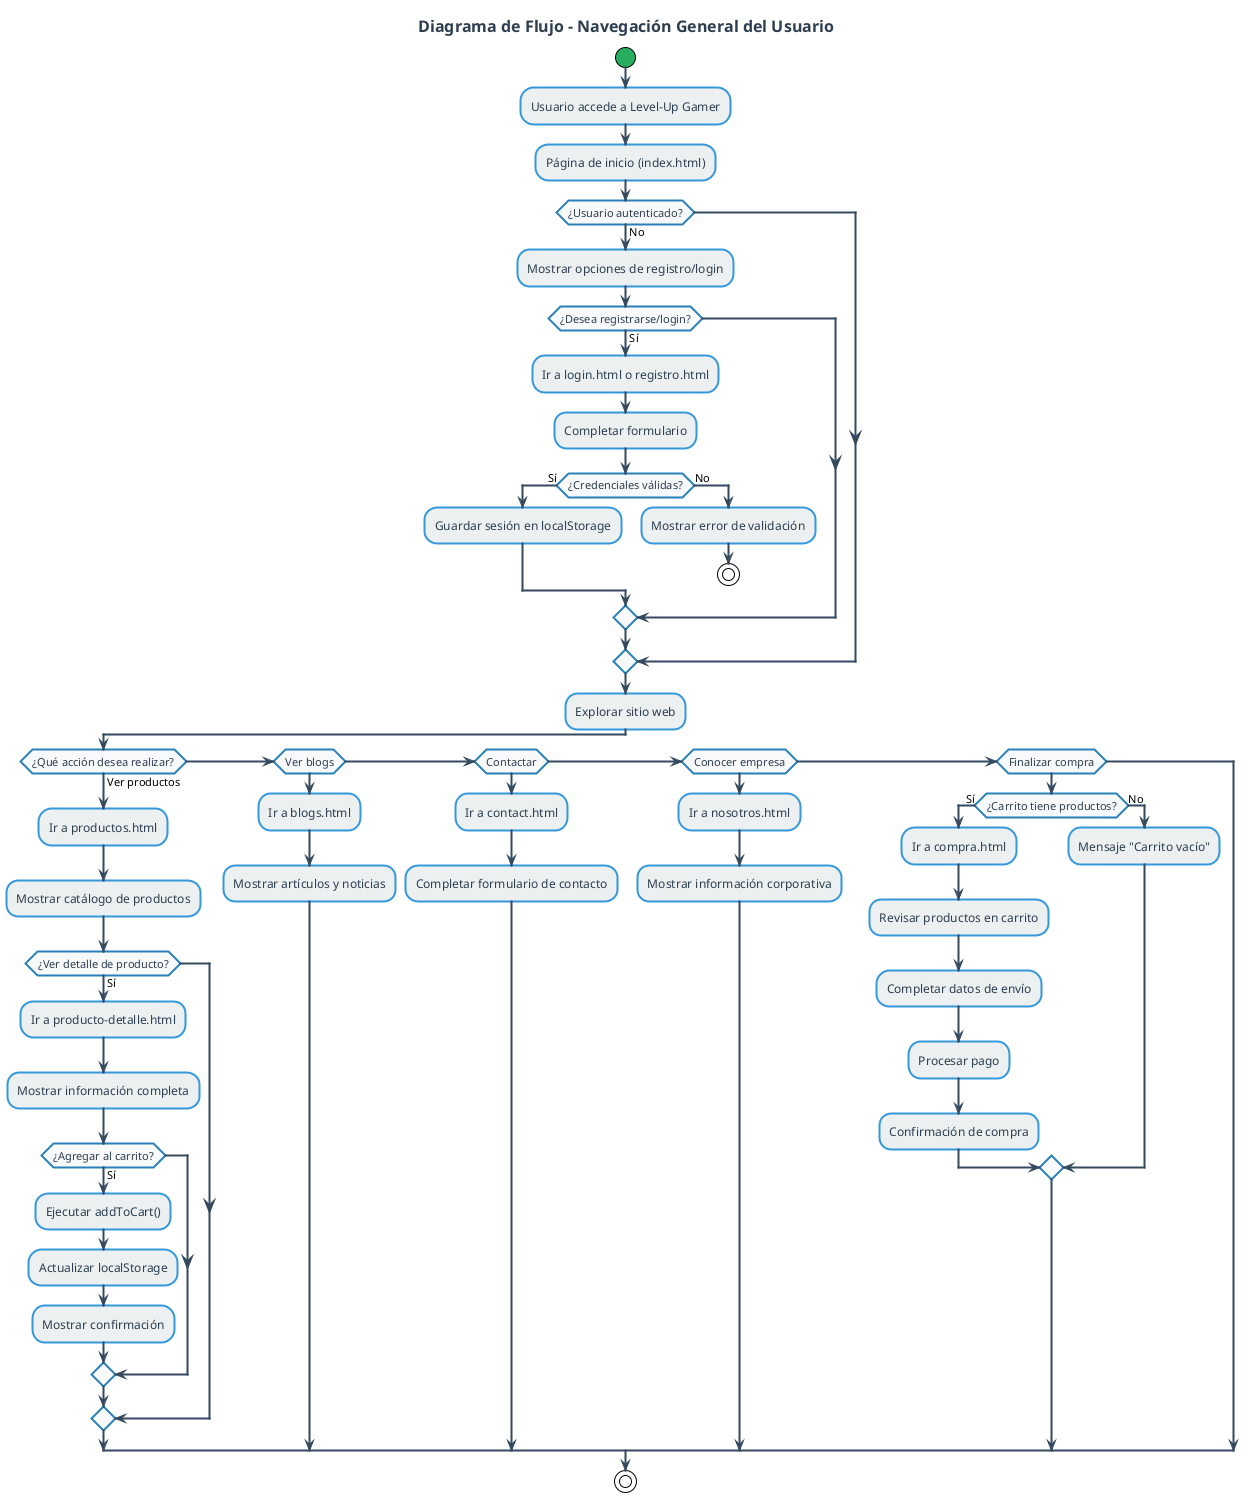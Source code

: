 @startuml flujo-usuario-general
title Diagrama de Flujo - Navegación General del Usuario

!theme plain
skinparam backgroundColor white
skinparam titleFontColor #2c3e50
skinparam titleFontSize 16
skinparam titleFontStyle bold

skinparam defaultTextColor #2c3e50
skinparam activityBackgroundColor #ecf0f1
skinparam activityBorderColor #3498db
skinparam activityBorderThickness 2
skinparam activityFontColor #2c3e50
skinparam activityFontStyle normal

skinparam activityStartColor #27ae60
skinparam activityEndColor #e74c3c

skinparam activityDiamondBackgroundColor #f8f9fa
skinparam activityDiamondBorderColor #2980b9
skinparam activityDiamondFontColor #2c3e50

skinparam ArrowColor #34495e
skinparam ArrowThickness 2

skinparam noteBackgroundColor #eaf2f8
skinparam noteBorderColor #2980b9
skinparam noteFontColor #2c3e50

start
:Usuario accede a Level-Up Gamer;
:Página de inicio (index.html);

if (¿Usuario autenticado?) then (No)
    :Mostrar opciones de registro/login;
    if (¿Desea registrarse/login?) then (Sí)
        :Ir a login.html o registro.html;
        :Completar formulario;
        if (¿Credenciales válidas?) then (Sí)
            :Guardar sesión en localStorage;
        else (No)
            :Mostrar error de validación;
            stop
        endif
    endif
endif

:Explorar sitio web;

if (¿Qué acción desea realizar?) then (Ver productos)
    :Ir a productos.html;
    :Mostrar catálogo de productos;
    if (¿Ver detalle de producto?) then (Sí)
        :Ir a producto-detalle.html;
        :Mostrar información completa;
        if (¿Agregar al carrito?) then (Sí)
            :Ejecutar addToCart();
            :Actualizar localStorage;
            :Mostrar confirmación;
        endif
    endif
elseif (Ver blogs) then
    :Ir a blogs.html;
    :Mostrar artículos y noticias;
elseif (Contactar) then
    :Ir a contact.html;
    :Completar formulario de contacto;
elseif (Conocer empresa) then
    :Ir a nosotros.html;
    :Mostrar información corporativa;
elseif (Finalizar compra) then
    if (¿Carrito tiene productos?) then (Sí)
        :Ir a compra.html;
        :Revisar productos en carrito;
        :Completar datos de envío;
        :Procesar pago;
        :Confirmación de compra;
    else (No)
        :Mensaje "Carrito vacío";
    endif
endif

stop
@enduml

@startuml flujo-admin
title Diagrama de Flujo - Panel de Administración

!theme plain
skinparam backgroundColor white
skinparam titleFontColor #2c3e50
skinparam titleFontSize 16
skinparam titleFontStyle bold

skinparam defaultTextColor #2c3e50
skinparam activityBackgroundColor #ecf0f1
skinparam activityBorderColor #3498db
skinparam activityBorderThickness 2
skinparam activityFontColor #2c3e50
skinparam activityFontStyle normal

skinparam activityStartColor #27ae60
skinparam activityEndColor #e74c3c

skinparam activityDiamondBackgroundColor #f8f9fa
skinparam activityDiamondBorderColor #2980b9
skinparam activityDiamondFontColor #2c3e50

skinparam ArrowColor #34495e
skinparam ArrowThickness 2

skinparam noteBackgroundColor #eaf2f8
skinparam noteBorderColor #2980b9
skinparam noteFontColor #2c3e50

start
:Administrador accede al panel;
:Verificar autenticación (auth.js);

if (¿Rol = 'admin'?) then (No)
    :Mostrar "Acceso denegado";
    :Redirigir a login.html;
    stop
else (Sí)
    :Cargar admin/index.html;
    :Mostrar dashboard principal;
endif

if (¿Qué gestionar?) then (Productos)
    :Ir a productos-list.html;
    :Mostrar tabla de productos;
    if (¿Acción deseada?) then (Nuevo)
        :Ir a producto-nuevo.html;
        :Completar formulario;
        :Validar datos;
        :Guardar producto;
    elseif (Editar) then
        :Cargar datos del producto;
        :Mostrar formulario de edición;
        :Actualizar información;
    elseif (Eliminar) then
        :Confirmar eliminación;
        :Remover producto;
    endif
elseif (Usuarios) then
    :Ir a usuarios-list.html;
    :Mostrar tabla de usuarios;
    if (¿Acción deseada?) then (Nuevo)
        :Ir a usuario-nuevo.html;
        :Crear cuenta de usuario;
    elseif (Editar) then
        :Ir a usuario-editar.html;
        :Modificar datos del usuario;
    endif
elseif (Pedidos) then
    :Ir a pedidos-list.html;
    :Mostrar lista de pedidos;
    if (¿Ver detalle?) then (Sí)
        :Ir a pedido-detalle-admin.html;
        :Mostrar información completa;
        if (¿Editar estado?) then (Sí)
            :Ir a pedido-editar-admin.html;
            :Actualizar estado del pedido;
        endif
    endif
elseif (Configuración) then
    :Ir a configuracion.html;
    :Ajustar parámetros del sistema;
endif

stop
@enduml

@startuml flujo-carrito-compra
title Diagrama de Flujo - Proceso de Carrito y Compra
skinparam backgroundColor #1a1a1a
skinparam defaultTextColor white
skinparam activityBackgroundColor #2d2d2d
skinparam activityBorderColor #39ff14

start
:Usuario selecciona producto;
:Hacer clic en "Añadir al carrito";
:Ejecutar addToCart(producto);

:Verificar si producto ya existe en carrito;
if (¿Producto existe?) then (Sí)
    :Incrementar cantidad += 1;
else (No)
    :Agregar nuevo item al carrito;
endif

:Guardar carrito en localStorage;
:Actualizar vista del carrito floating;
:Mostrar confirmación visual;

if (¿Usuario desea continuar comprando?) then (Sí)
    :Continuar navegando;
    :Agregar más productos (loop);
else (No)
    :Ir al carrito para revisar;
endif

:Revisar productos en carrito;
if (¿Modificar carrito?) then (Sí)
    if (¿Qué acción?) then (Eliminar item)
        :removeFromCart(id);
        :Actualizar localStorage;
        :Refrescar vista;
    elseif (Vaciar carrito) then
        :Limpiar localStorage;
        :Vaciar vista del carrito;
    elseif (Cambiar cantidad) then
        :Actualizar qty del producto;
        :Recalcular totales;
    endif
endif

if (¿Proceder al checkout?) then (Sí)
    :Ir a compra.html;
    :Validar que hay productos;
    :Mostrar resumen de compra;
    
    :Completar datos del cliente;
    note right: Nombre, dirección, teléfono, etc.
    
    :Seleccionar método de pago;
    :Ingresar datos de pago;
    
    :Validar formulario de compra;
    if (¿Datos válidos?) then (No)
        :Mostrar errores de validación;
        :Permitir corrección;
    else (Sí)
        :Procesar pago (simulado);
        :Generar orden de compra;
        :Limpiar carrito;
        :Mostrar confirmación;
        :Redirigir a página de éxito;
    endif
else (No)
    :Mantener productos en carrito;
    :Continuar navegando;
endif

stop
@enduml

@startuml flujo-autenticacion
title Diagrama de Flujo - Sistema de Autenticación
skinparam backgroundColor #1a1a1a
skinparam defaultTextColor white
skinparam activityBackgroundColor #2d2d2d
skinparam activityBorderColor #39ff14

start
:Usuario accede al sistema;

if (¿Tiene cuenta?) then (No)
    :Ir a registro.html;
    :Completar formulario de registro;
    note right
        - Nombre completo
        - Email
        - Contraseña
        - Confirmación contraseña
        - Teléfono
        - Dirección
    end note
    
    :Validar datos con registro-validator.js;
    if (¿Datos válidos?) then (No)
        :Mostrar errores;
        :Permitir corrección;
    else (Sí)
        :Crear cuenta (simulado);
        :login(email, "cliente");
        :Guardar sesión en localStorage;
        :Redirigir a index.html;
    endif
else (Sí)
    :Ir a login.html;
    :Ingresar credenciales;
    note right
        - Email
        - Contraseña
    end note
    
    :Validar con auth-validator.js;
    if (¿Credenciales válidas?) then (No)
        :Mostrar error "Credenciales inválidas";
        :Permitir reintento;
    else (Sí)
        :Determinar rol del usuario;
        if (¿Es administrador?) then (Sí)
            :login(email, "admin");
            :Redirigir a admin/index.html;
        else (No)
            :login(email, "cliente");
            :Redirigir a public/index.html;
        endif
        :Guardar sesión en localStorage;
    endif
endif

:Sistema verifica sesión con getAuth();
if (¿Sesión activa?) then (Sí)
    :Permitir acceso completo;
    :Mostrar opciones de usuario logueado;
    if (¿Usuario desea cerrar sesión?) then (Sí)
        :Ejecutar logout();
        :clearAuth();
        :Redirigir a login.html;
    endif
else (No)
    :Acceso limitado como invitado;
    :Mostrar opciones de login/registro;
endif

stop
@enduml

@startuml arquitectura-sistema
title Diagrama de Arquitectura - Level-Up Gamer
skinparam backgroundColor #1a1a1a
skinparam defaultTextColor white
skinparam packageBackgroundColor #2d2d2d
skinparam packageBorderColor #39ff14
skinparam componentBackgroundColor #333333
skinparam componentBorderColor #1e90ff

package "Frontend (Client-Side)" {
    package "Public Site" {
        [index.html] as index
        [productos.html] as productos
        [blogs.html] as blogs
        [login.html] as login
        [registro.html] as registro
        [compra.html] as compra
        [contact.html] as contact
        [nosotros.html] as nosotros
        [producto-detalle.html] as detalle
    }
    
    package "Admin Panel" {
        [admin/index.html] as admin_dash
        [productos-list.html] as admin_prod
        [usuarios-list.html] as admin_users
        [pedidos-list.html] as admin_orders
        [configuracion.html] as admin_config
    }
    
    package "JavaScript Modules" {
        [productos.js] as js_productos
        [carrito.js] as js_carrito
        [auth.js] as js_auth
        [pago.js] as js_pago
        [ui.js] as js_ui
        [partials-loader.js] as js_partials
    }
    
    package "Validators" {
        [auth-validator.js] as val_auth
        [contacto-validator.js] as val_contact
        [registro-validator.js] as val_registro
    }
    
    package "Assets" {
        [styles.css] as css
        [bootstrap.min.css] as bootstrap
        [Imágenes] as images
    }
    
    package "Partials" {
        [header.html] as header
        [footer.html] as footer
        [sidebar.html] as sidebar
    }
}

package "Client Storage" {
    database "localStorage" {
        [lug_cart_v1] as cart_storage
        [lug_auth_v1] as auth_storage
    }
}

package "External Dependencies" {
    [Bootstrap 5.3.3] as bootstrap_cdn
    [Google Fonts] as fonts
    [jQuery] as jquery
}

' Connections
index --> js_ui
index --> js_partials
index --> header
index --> footer

productos --> js_productos
productos --> js_carrito
productos --> js_auth

login --> js_auth
login --> val_auth
registro --> val_registro

compra --> js_pago
compra --> js_carrito

admin_dash --> js_auth
admin_prod --> js_productos
admin_users --> js_auth

js_carrito --> cart_storage
js_auth --> auth_storage

css --> bootstrap
index --> bootstrap_cdn
index --> fonts
index --> jquery

js_partials --> header
js_partials --> footer
admin_dash --> sidebar

note right of js_productos
    Contiene array PRODUCTOS
    con 10 items hardcodeados
end note

note right of cart_storage
    Persistencia del carrito
    en navegador del cliente
end note

note right of auth_storage
    Gestión de sesiones
    y roles de usuario
end note

@enduml